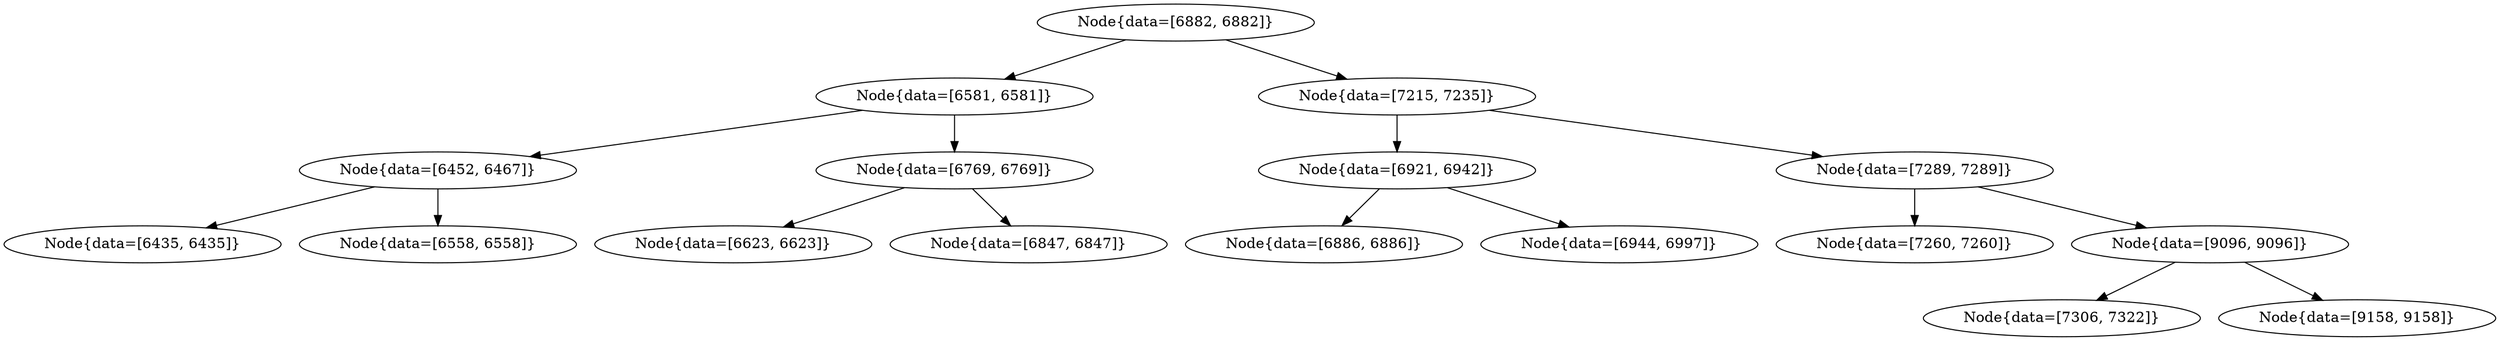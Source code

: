 digraph G{
1286132806 [label="Node{data=[6882, 6882]}"]
1286132806 -> 1929786043
1929786043 [label="Node{data=[6581, 6581]}"]
1929786043 -> 439027464
439027464 [label="Node{data=[6452, 6467]}"]
439027464 -> 1384229171
1384229171 [label="Node{data=[6435, 6435]}"]
439027464 -> 1484869057
1484869057 [label="Node{data=[6558, 6558]}"]
1929786043 -> 449855360
449855360 [label="Node{data=[6769, 6769]}"]
449855360 -> 1484880021
1484880021 [label="Node{data=[6623, 6623]}"]
449855360 -> 118921863
118921863 [label="Node{data=[6847, 6847]}"]
1286132806 -> 1437278433
1437278433 [label="Node{data=[7215, 7235]}"]
1437278433 -> 1318857195
1318857195 [label="Node{data=[6921, 6942]}"]
1318857195 -> 487236989
487236989 [label="Node{data=[6886, 6886]}"]
1318857195 -> 788252409
788252409 [label="Node{data=[6944, 6997]}"]
1437278433 -> 584796143
584796143 [label="Node{data=[7289, 7289]}"]
584796143 -> 220721454
220721454 [label="Node{data=[7260, 7260]}"]
584796143 -> 1162775738
1162775738 [label="Node{data=[9096, 9096]}"]
1162775738 -> 896685796
896685796 [label="Node{data=[7306, 7322]}"]
1162775738 -> 1307478938
1307478938 [label="Node{data=[9158, 9158]}"]
}